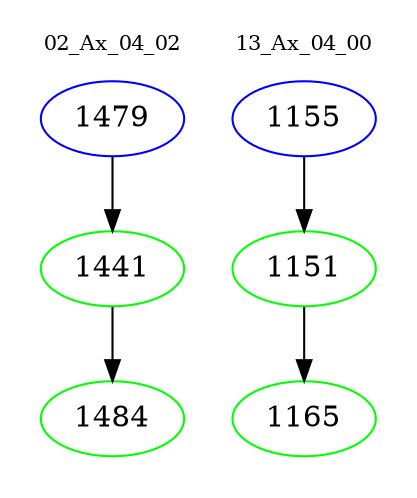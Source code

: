 digraph{
subgraph cluster_0 {
color = white
label = "02_Ax_04_02";
fontsize=10;
T0_1479 [label="1479", color="blue"]
T0_1479 -> T0_1441 [color="black"]
T0_1441 [label="1441", color="green"]
T0_1441 -> T0_1484 [color="black"]
T0_1484 [label="1484", color="green"]
}
subgraph cluster_1 {
color = white
label = "13_Ax_04_00";
fontsize=10;
T1_1155 [label="1155", color="blue"]
T1_1155 -> T1_1151 [color="black"]
T1_1151 [label="1151", color="green"]
T1_1151 -> T1_1165 [color="black"]
T1_1165 [label="1165", color="green"]
}
}
